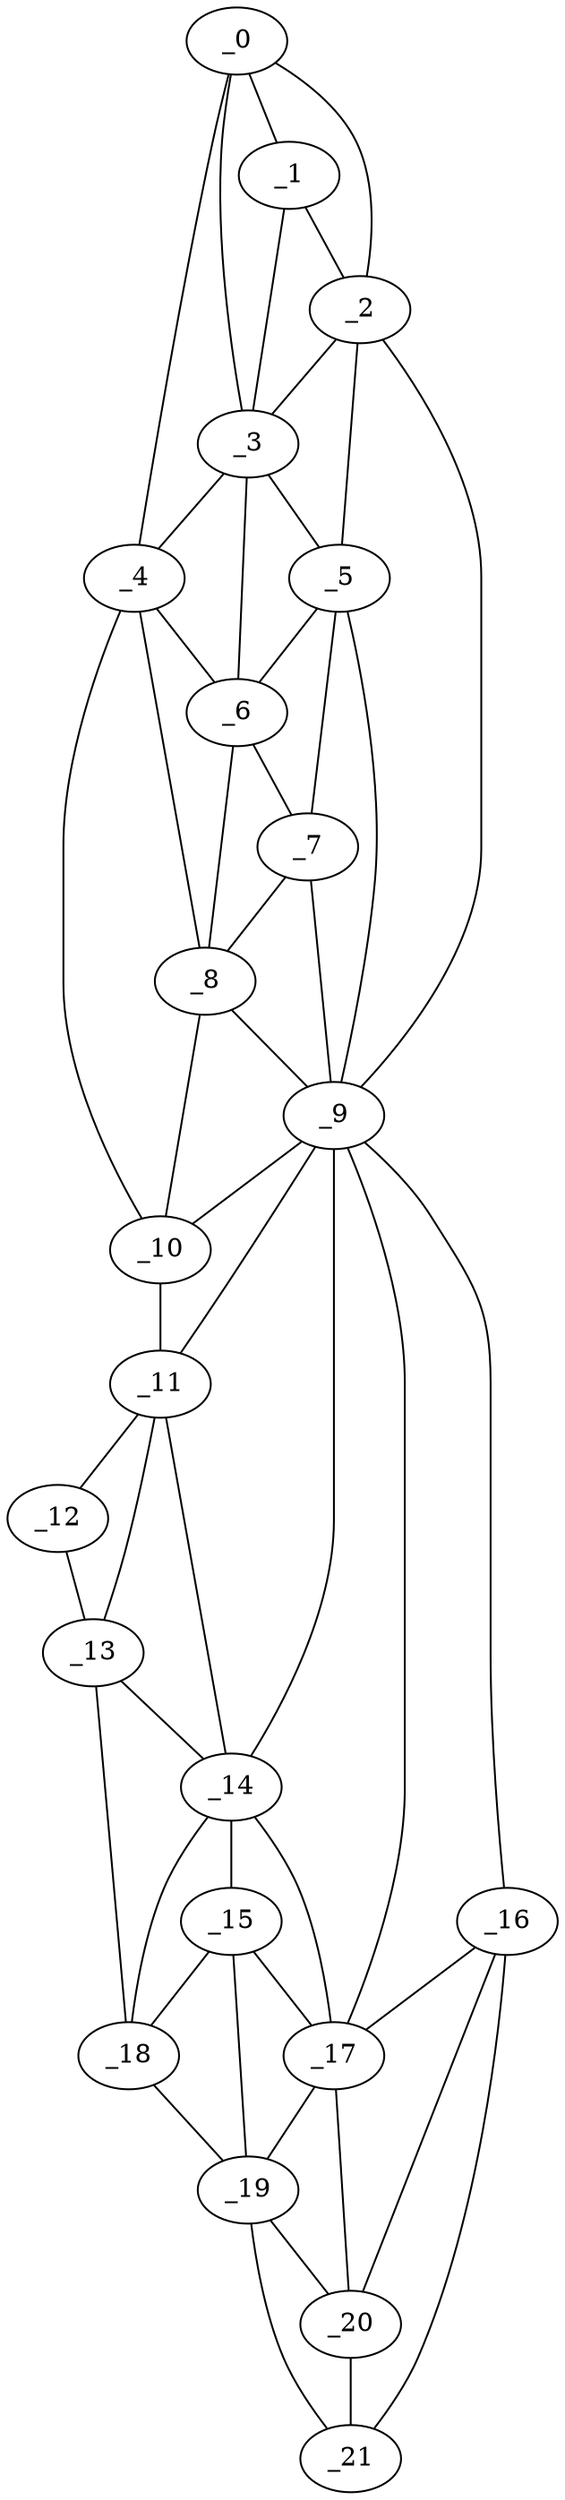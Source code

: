 graph "obj78__240.gxl" {
	_0	 [x=6,
		y=50];
	_1	 [x=9,
		y=49];
	_0 -- _1	 [valence=1];
	_2	 [x=12,
		y=56];
	_0 -- _2	 [valence=1];
	_3	 [x=13,
		y=45];
	_0 -- _3	 [valence=2];
	_4	 [x=14,
		y=38];
	_0 -- _4	 [valence=1];
	_1 -- _2	 [valence=2];
	_1 -- _3	 [valence=2];
	_2 -- _3	 [valence=1];
	_5	 [x=21,
		y=51];
	_2 -- _5	 [valence=1];
	_9	 [x=42,
		y=73];
	_2 -- _9	 [valence=1];
	_3 -- _4	 [valence=2];
	_3 -- _5	 [valence=2];
	_6	 [x=24,
		y=40];
	_3 -- _6	 [valence=1];
	_4 -- _6	 [valence=2];
	_8	 [x=37,
		y=33];
	_4 -- _8	 [valence=1];
	_10	 [x=51,
		y=27];
	_4 -- _10	 [valence=1];
	_5 -- _6	 [valence=2];
	_7	 [x=29,
		y=41];
	_5 -- _7	 [valence=2];
	_5 -- _9	 [valence=2];
	_6 -- _7	 [valence=2];
	_6 -- _8	 [valence=2];
	_7 -- _8	 [valence=2];
	_7 -- _9	 [valence=2];
	_8 -- _9	 [valence=2];
	_8 -- _10	 [valence=2];
	_9 -- _10	 [valence=2];
	_11	 [x=68,
		y=26];
	_9 -- _11	 [valence=2];
	_14	 [x=101,
		y=52];
	_9 -- _14	 [valence=1];
	_16	 [x=106,
		y=89];
	_9 -- _16	 [valence=1];
	_17	 [x=107,
		y=68];
	_9 -- _17	 [valence=2];
	_10 -- _11	 [valence=1];
	_12	 [x=86,
		y=25];
	_11 -- _12	 [valence=1];
	_13	 [x=94,
		y=33];
	_11 -- _13	 [valence=2];
	_11 -- _14	 [valence=1];
	_12 -- _13	 [valence=1];
	_13 -- _14	 [valence=2];
	_18	 [x=115,
		y=54];
	_13 -- _18	 [valence=1];
	_15	 [x=106,
		y=56];
	_14 -- _15	 [valence=2];
	_14 -- _17	 [valence=2];
	_14 -- _18	 [valence=2];
	_15 -- _17	 [valence=2];
	_15 -- _18	 [valence=2];
	_19	 [x=119,
		y=62];
	_15 -- _19	 [valence=2];
	_16 -- _17	 [valence=2];
	_20	 [x=121,
		y=84];
	_16 -- _20	 [valence=2];
	_21	 [x=125,
		y=91];
	_16 -- _21	 [valence=1];
	_17 -- _19	 [valence=2];
	_17 -- _20	 [valence=2];
	_18 -- _19	 [valence=1];
	_19 -- _20	 [valence=2];
	_19 -- _21	 [valence=1];
	_20 -- _21	 [valence=2];
}
